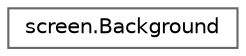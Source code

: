 digraph "Graphical Class Hierarchy"
{
 // LATEX_PDF_SIZE
  bgcolor="transparent";
  edge [fontname=Helvetica,fontsize=10,labelfontname=Helvetica,labelfontsize=10];
  node [fontname=Helvetica,fontsize=10,shape=box,height=0.2,width=0.4];
  rankdir="LR";
  Node0 [id="Node000000",label="screen.Background",height=0.2,width=0.4,color="grey40", fillcolor="white", style="filled",URL="$classscreen_1_1_background.html",tooltip=" "];
}
